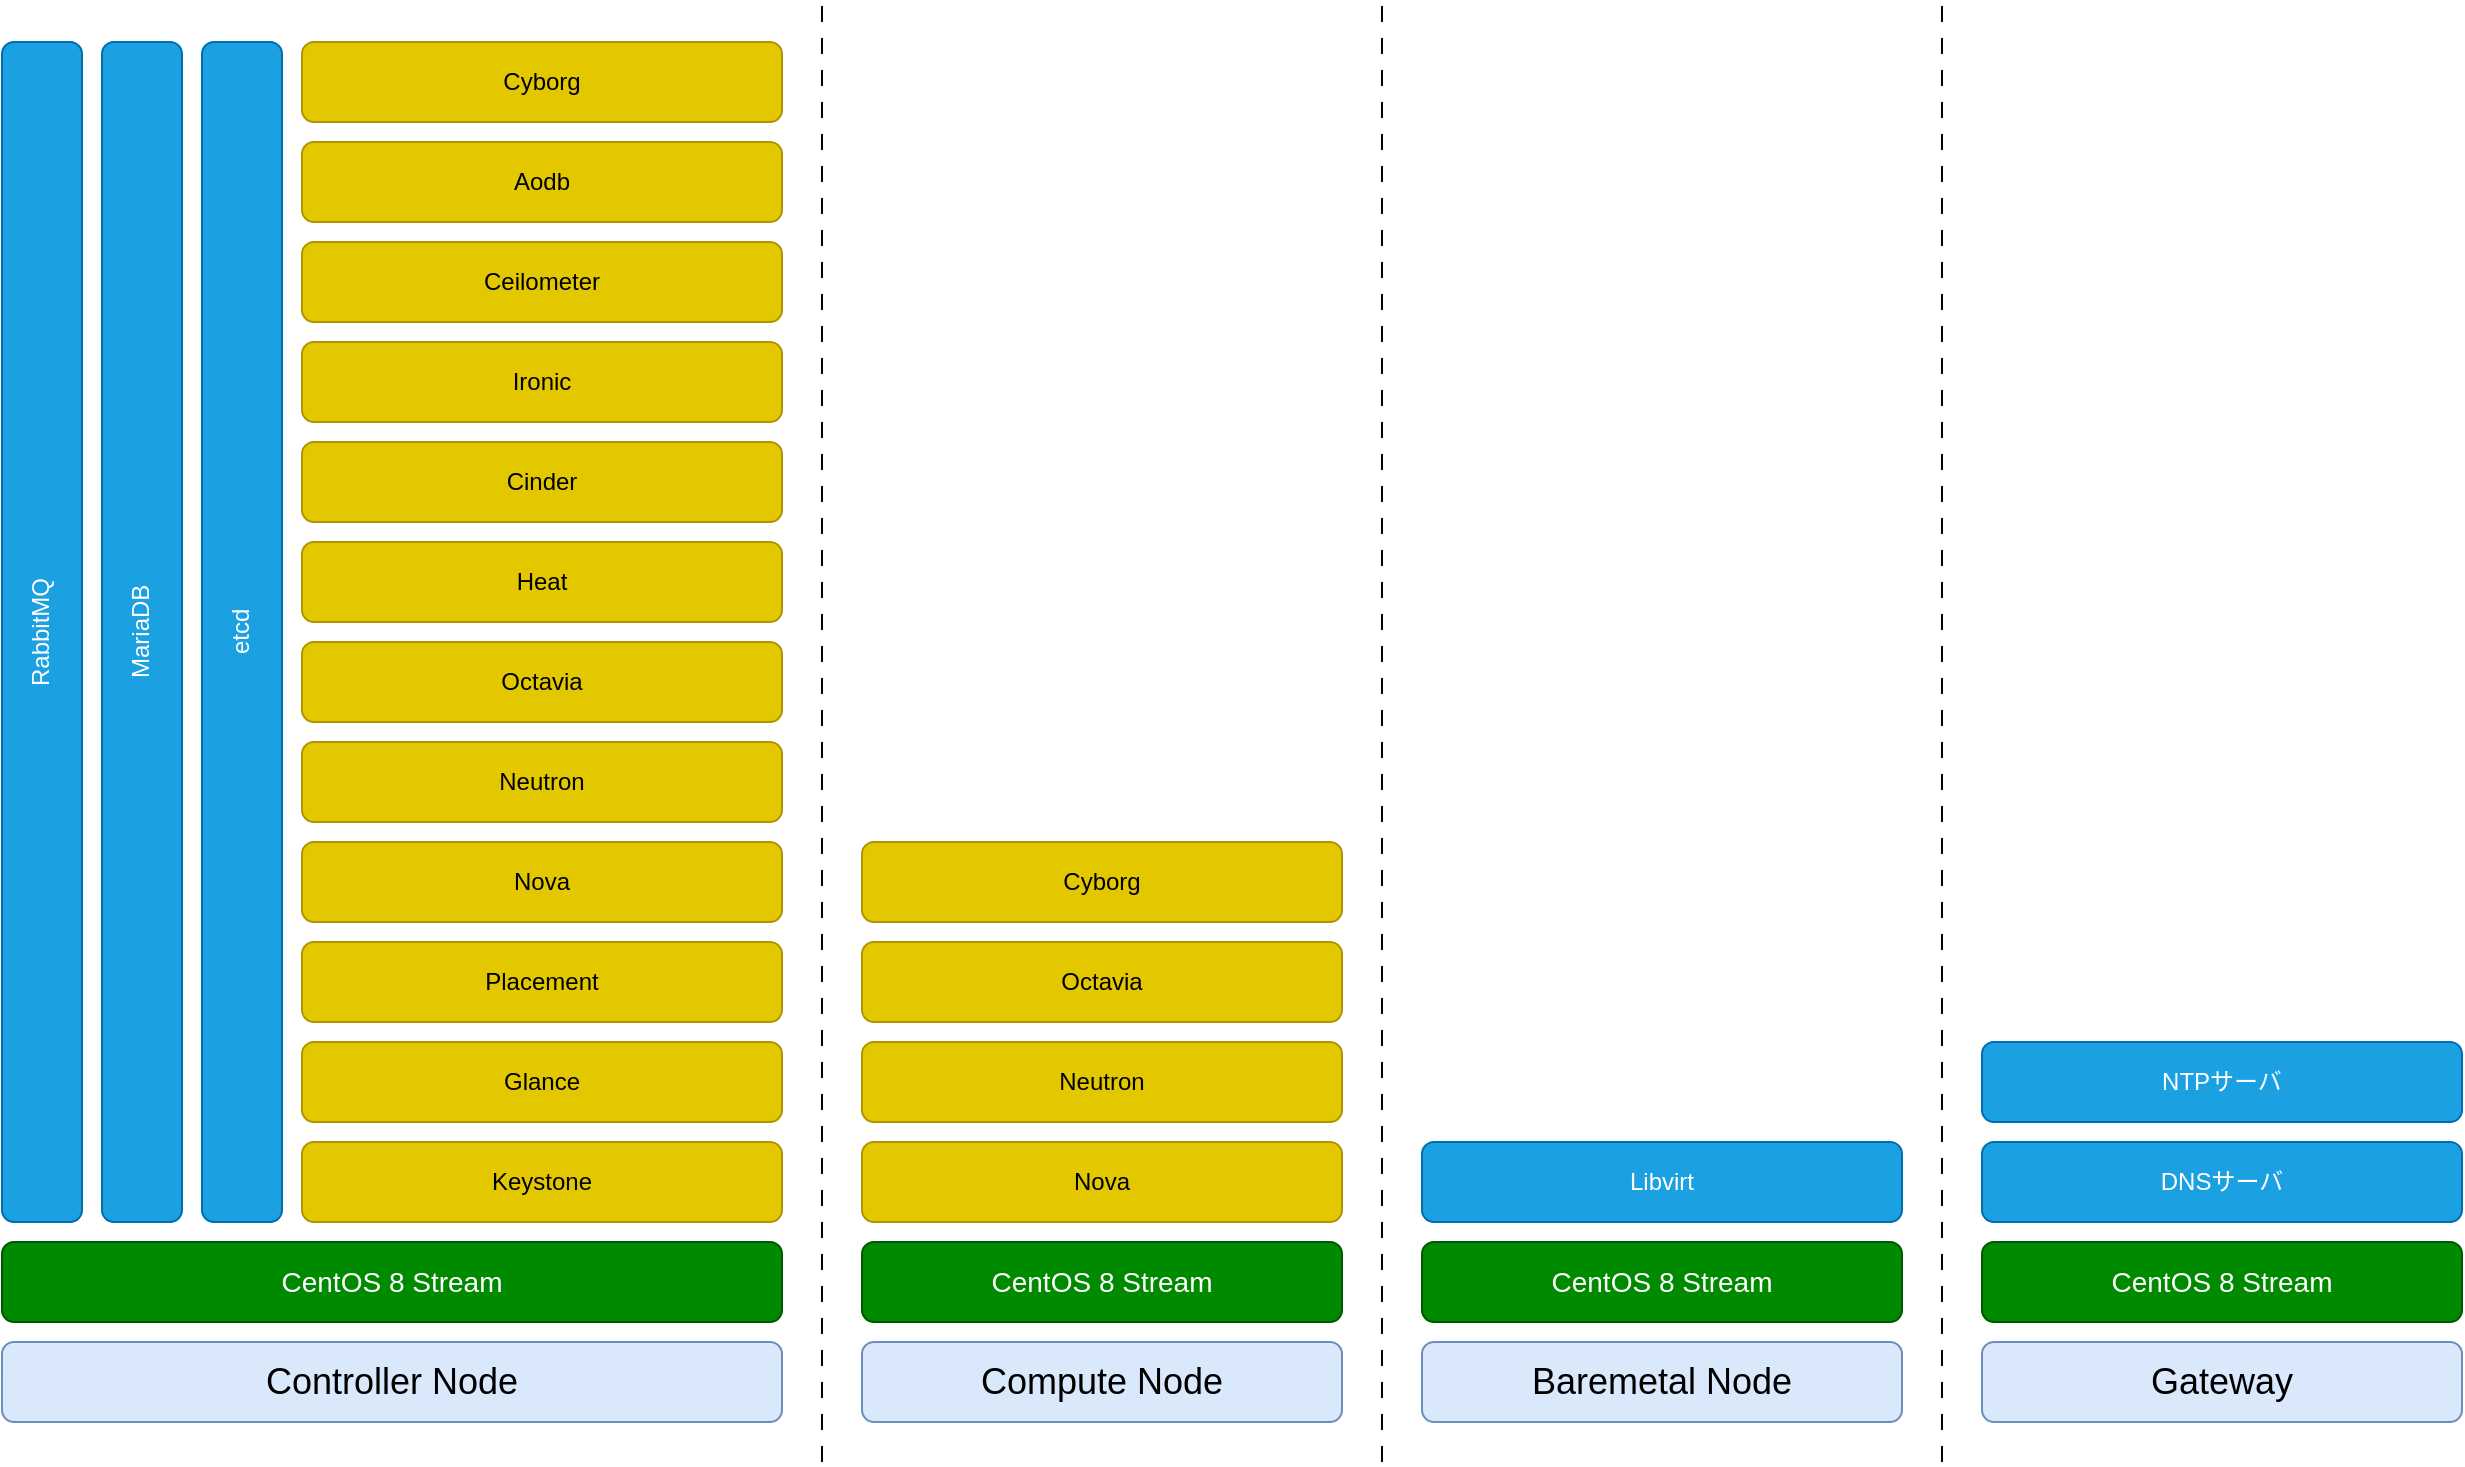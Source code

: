 <mxfile version="24.4.0" type="device">
  <diagram name="ページ1" id="6O8cq4Rfigk1k-ii5kAo">
    <mxGraphModel dx="2226" dy="1904" grid="1" gridSize="10" guides="1" tooltips="1" connect="1" arrows="1" fold="1" page="1" pageScale="1" pageWidth="827" pageHeight="1169" math="0" shadow="0">
      <root>
        <mxCell id="0" />
        <object label="ソフトウェア" id="ExSx5SIZApUU_Iw7rpWn-6">
          <mxCell style="locked=1;" parent="0" />
        </object>
        <mxCell id="ExSx5SIZApUU_Iw7rpWn-7" value="&lt;font style=&quot;font-size: 18px;&quot;&gt;Controller Node&lt;/font&gt;" style="rounded=1;whiteSpace=wrap;html=1;fillColor=#dae8fc;strokeColor=#6c8ebf;" parent="ExSx5SIZApUU_Iw7rpWn-6" vertex="1">
          <mxGeometry x="-550" y="120" width="390" height="40" as="geometry" />
        </mxCell>
        <mxCell id="ExSx5SIZApUU_Iw7rpWn-8" value="&lt;font style=&quot;font-size: 18px;&quot;&gt;Baremetal Node&lt;/font&gt;" style="rounded=1;whiteSpace=wrap;html=1;fillColor=#dae8fc;strokeColor=#6c8ebf;" parent="ExSx5SIZApUU_Iw7rpWn-6" vertex="1">
          <mxGeometry x="160" y="120" width="240" height="40" as="geometry" />
        </mxCell>
        <mxCell id="ExSx5SIZApUU_Iw7rpWn-9" value="&lt;div style=&quot;font-size: 18px;&quot;&gt;&lt;font style=&quot;font-size: 18px;&quot;&gt;Gateway&lt;/font&gt;&lt;/div&gt;" style="rounded=1;whiteSpace=wrap;html=1;fillColor=#dae8fc;strokeColor=#6c8ebf;" parent="ExSx5SIZApUU_Iw7rpWn-6" vertex="1">
          <mxGeometry x="440" y="120" width="240" height="40" as="geometry" />
        </mxCell>
        <mxCell id="ExSx5SIZApUU_Iw7rpWn-39" value="&lt;font style=&quot;font-size: 14px;&quot;&gt;CentOS 8 Stream&lt;/font&gt;" style="rounded=1;whiteSpace=wrap;html=1;fillColor=#008a00;strokeColor=#005700;fontColor=#ffffff;" parent="ExSx5SIZApUU_Iw7rpWn-6" vertex="1">
          <mxGeometry x="440" y="70" width="240" height="40" as="geometry" />
        </mxCell>
        <mxCell id="ExSx5SIZApUU_Iw7rpWn-40" value="&lt;font style=&quot;font-size: 14px;&quot;&gt;CentOS 8 Stream&lt;/font&gt;" style="rounded=1;whiteSpace=wrap;html=1;fillColor=#008a00;strokeColor=#005700;fontColor=#ffffff;" parent="ExSx5SIZApUU_Iw7rpWn-6" vertex="1">
          <mxGeometry x="160" y="70" width="240" height="40" as="geometry" />
        </mxCell>
        <mxCell id="ExSx5SIZApUU_Iw7rpWn-41" value="&lt;font style=&quot;font-size: 14px;&quot;&gt;CentOS 8 Stream&lt;/font&gt;" style="rounded=1;whiteSpace=wrap;html=1;fillColor=#008a00;strokeColor=#005700;fontColor=#ffffff;" parent="ExSx5SIZApUU_Iw7rpWn-6" vertex="1">
          <mxGeometry x="-550" y="70" width="390" height="40" as="geometry" />
        </mxCell>
        <mxCell id="ExSx5SIZApUU_Iw7rpWn-43" value="&lt;div&gt;DNSサーバ&lt;/div&gt;" style="rounded=1;whiteSpace=wrap;html=1;fillColor=#1ba1e2;strokeColor=#006EAF;fontColor=#ffffff;" parent="ExSx5SIZApUU_Iw7rpWn-6" vertex="1">
          <mxGeometry x="440" y="20" width="240" height="40" as="geometry" />
        </mxCell>
        <mxCell id="ExSx5SIZApUU_Iw7rpWn-44" value="NTPサーバ" style="rounded=1;whiteSpace=wrap;html=1;fillColor=#1ba1e2;strokeColor=#006EAF;fontColor=#ffffff;" parent="ExSx5SIZApUU_Iw7rpWn-6" vertex="1">
          <mxGeometry x="440" y="-30" width="240" height="40" as="geometry" />
        </mxCell>
        <mxCell id="ExSx5SIZApUU_Iw7rpWn-46" value="Keystone" style="rounded=1;whiteSpace=wrap;html=1;fillColor=#e3c800;strokeColor=#B09500;fontColor=#000000;" parent="ExSx5SIZApUU_Iw7rpWn-6" vertex="1">
          <mxGeometry x="-400" y="20" width="240" height="40" as="geometry" />
        </mxCell>
        <mxCell id="ExSx5SIZApUU_Iw7rpWn-49" value="RabbitMQ" style="rounded=1;whiteSpace=wrap;html=1;fillColor=#1ba1e2;strokeColor=#006EAF;direction=north;textDirection=vertical-rl;rotation=-180;fontColor=#ffffff;" parent="ExSx5SIZApUU_Iw7rpWn-6" vertex="1">
          <mxGeometry x="-550" y="-530" width="40" height="590" as="geometry" />
        </mxCell>
        <mxCell id="ExSx5SIZApUU_Iw7rpWn-51" value="MariaDB" style="rounded=1;whiteSpace=wrap;html=1;fillColor=#1ba1e2;strokeColor=#006EAF;direction=north;textDirection=vertical-rl;rotation=-180;fontColor=#ffffff;" parent="ExSx5SIZApUU_Iw7rpWn-6" vertex="1">
          <mxGeometry x="-500" y="-530" width="40" height="590" as="geometry" />
        </mxCell>
        <mxCell id="ExSx5SIZApUU_Iw7rpWn-52" value="etcd" style="rounded=1;whiteSpace=wrap;html=1;fillColor=#1ba1e2;strokeColor=#006EAF;direction=north;textDirection=vertical-rl;rotation=-180;fontColor=#ffffff;" parent="ExSx5SIZApUU_Iw7rpWn-6" vertex="1">
          <mxGeometry x="-450" y="-530" width="40" height="590" as="geometry" />
        </mxCell>
        <mxCell id="ExSx5SIZApUU_Iw7rpWn-54" value="Glance" style="rounded=1;whiteSpace=wrap;html=1;fillColor=#e3c800;strokeColor=#B09500;fontColor=#000000;" parent="ExSx5SIZApUU_Iw7rpWn-6" vertex="1">
          <mxGeometry x="-400" y="-30" width="240" height="40" as="geometry" />
        </mxCell>
        <mxCell id="ExSx5SIZApUU_Iw7rpWn-55" value="Placement" style="rounded=1;whiteSpace=wrap;html=1;fillColor=#e3c800;strokeColor=#B09500;fontColor=#000000;" parent="ExSx5SIZApUU_Iw7rpWn-6" vertex="1">
          <mxGeometry x="-400" y="-80" width="240" height="40" as="geometry" />
        </mxCell>
        <mxCell id="ExSx5SIZApUU_Iw7rpWn-56" value="Nova" style="rounded=1;whiteSpace=wrap;html=1;fillColor=#e3c800;strokeColor=#B09500;fontColor=#000000;" parent="ExSx5SIZApUU_Iw7rpWn-6" vertex="1">
          <mxGeometry x="-400" y="-130" width="240" height="40" as="geometry" />
        </mxCell>
        <mxCell id="ExSx5SIZApUU_Iw7rpWn-58" value="Neutron" style="rounded=1;whiteSpace=wrap;html=1;fillColor=#e3c800;strokeColor=#B09500;fontColor=#000000;" parent="ExSx5SIZApUU_Iw7rpWn-6" vertex="1">
          <mxGeometry x="-400" y="-180" width="240" height="40" as="geometry" />
        </mxCell>
        <mxCell id="ExSx5SIZApUU_Iw7rpWn-60" value="" style="endArrow=none;html=1;rounded=0;dashed=1;dashPattern=8 8;" parent="ExSx5SIZApUU_Iw7rpWn-6" edge="1">
          <mxGeometry width="50" height="50" relative="1" as="geometry">
            <mxPoint x="420" y="180" as="sourcePoint" />
            <mxPoint x="420" y="-550" as="targetPoint" />
          </mxGeometry>
        </mxCell>
        <mxCell id="ExSx5SIZApUU_Iw7rpWn-61" value="" style="endArrow=none;html=1;rounded=0;dashed=1;dashPattern=8 8;" parent="ExSx5SIZApUU_Iw7rpWn-6" edge="1">
          <mxGeometry width="50" height="50" relative="1" as="geometry">
            <mxPoint x="140" y="180" as="sourcePoint" />
            <mxPoint x="140" y="-550" as="targetPoint" />
          </mxGeometry>
        </mxCell>
        <mxCell id="cqkGdE5jOxsWHkqsSoji-1" value="Octavia" style="rounded=1;whiteSpace=wrap;html=1;fillColor=#e3c800;strokeColor=#B09500;fontColor=#000000;" parent="ExSx5SIZApUU_Iw7rpWn-6" vertex="1">
          <mxGeometry x="-400" y="-230" width="240" height="40" as="geometry" />
        </mxCell>
        <mxCell id="nfMndtaqAt7SIkyzc18q-0" value="Heat" style="rounded=1;whiteSpace=wrap;html=1;fillColor=#e3c800;strokeColor=#B09500;fontColor=#000000;" parent="ExSx5SIZApUU_Iw7rpWn-6" vertex="1">
          <mxGeometry x="-400" y="-280" width="240" height="40" as="geometry" />
        </mxCell>
        <mxCell id="UXSxnWDJ8inHhZq6t_YR-0" value="Cinder" style="rounded=1;whiteSpace=wrap;html=1;fillColor=#e3c800;strokeColor=#B09500;fontColor=#000000;" parent="ExSx5SIZApUU_Iw7rpWn-6" vertex="1">
          <mxGeometry x="-400" y="-330" width="240" height="40" as="geometry" />
        </mxCell>
        <mxCell id="FE9gcxEgiFbbb8fEMV-Z-0" value="" style="endArrow=none;html=1;rounded=0;dashed=1;dashPattern=8 8;" parent="ExSx5SIZApUU_Iw7rpWn-6" edge="1">
          <mxGeometry width="50" height="50" relative="1" as="geometry">
            <mxPoint x="-140" y="180" as="sourcePoint" />
            <mxPoint x="-140" y="-550" as="targetPoint" />
          </mxGeometry>
        </mxCell>
        <mxCell id="FE9gcxEgiFbbb8fEMV-Z-1" value="&lt;font style=&quot;font-size: 18px;&quot;&gt;Compute Node&lt;/font&gt;" style="rounded=1;whiteSpace=wrap;html=1;fillColor=#dae8fc;strokeColor=#6c8ebf;" parent="ExSx5SIZApUU_Iw7rpWn-6" vertex="1">
          <mxGeometry x="-120" y="120" width="240" height="40" as="geometry" />
        </mxCell>
        <mxCell id="FE9gcxEgiFbbb8fEMV-Z-2" value="&lt;font style=&quot;font-size: 14px;&quot;&gt;CentOS 8 Stream&lt;/font&gt;" style="rounded=1;whiteSpace=wrap;html=1;fillColor=#008a00;strokeColor=#005700;fontColor=#ffffff;" parent="ExSx5SIZApUU_Iw7rpWn-6" vertex="1">
          <mxGeometry x="-120" y="70" width="240" height="40" as="geometry" />
        </mxCell>
        <mxCell id="FE9gcxEgiFbbb8fEMV-Z-3" value="Nova" style="rounded=1;whiteSpace=wrap;html=1;fillColor=#e3c800;strokeColor=#B09500;fontColor=#000000;" parent="ExSx5SIZApUU_Iw7rpWn-6" vertex="1">
          <mxGeometry x="-120" y="20" width="240" height="40" as="geometry" />
        </mxCell>
        <mxCell id="FE9gcxEgiFbbb8fEMV-Z-4" value="Neutron" style="rounded=1;whiteSpace=wrap;html=1;fillColor=#e3c800;strokeColor=#B09500;fontColor=#000000;" parent="ExSx5SIZApUU_Iw7rpWn-6" vertex="1">
          <mxGeometry x="-120" y="-30" width="240" height="40" as="geometry" />
        </mxCell>
        <mxCell id="FE9gcxEgiFbbb8fEMV-Z-5" value="Octavia" style="rounded=1;whiteSpace=wrap;html=1;fillColor=#e3c800;strokeColor=#B09500;fontColor=#000000;" parent="ExSx5SIZApUU_Iw7rpWn-6" vertex="1">
          <mxGeometry x="-120" y="-80" width="240" height="40" as="geometry" />
        </mxCell>
        <mxCell id="FE9gcxEgiFbbb8fEMV-Z-6" value="Libvirt" style="rounded=1;whiteSpace=wrap;html=1;fillColor=#1ba1e2;strokeColor=#006EAF;fontColor=#ffffff;" parent="ExSx5SIZApUU_Iw7rpWn-6" vertex="1">
          <mxGeometry x="160" y="20" width="240" height="40" as="geometry" />
        </mxCell>
        <mxCell id="Rg1cLYUm3Q4XtJa6wtt7-0" value="Ironic" style="rounded=1;whiteSpace=wrap;html=1;fillColor=#e3c800;strokeColor=#B09500;fontColor=#000000;" parent="ExSx5SIZApUU_Iw7rpWn-6" vertex="1">
          <mxGeometry x="-400" y="-380" width="240" height="40" as="geometry" />
        </mxCell>
        <mxCell id="03kAmSWon8uzNt5A-gDy-0" value="Ceilometer" style="rounded=1;whiteSpace=wrap;html=1;fillColor=#e3c800;strokeColor=#B09500;fontColor=#000000;" vertex="1" parent="ExSx5SIZApUU_Iw7rpWn-6">
          <mxGeometry x="-400" y="-430" width="240" height="40" as="geometry" />
        </mxCell>
        <mxCell id="03kAmSWon8uzNt5A-gDy-1" value="Aodb" style="rounded=1;whiteSpace=wrap;html=1;fillColor=#e3c800;strokeColor=#B09500;fontColor=#000000;" vertex="1" parent="ExSx5SIZApUU_Iw7rpWn-6">
          <mxGeometry x="-400" y="-480" width="240" height="40" as="geometry" />
        </mxCell>
        <mxCell id="03kAmSWon8uzNt5A-gDy-2" value="Cyborg" style="rounded=1;whiteSpace=wrap;html=1;fillColor=#e3c800;strokeColor=#B09500;fontColor=#000000;" vertex="1" parent="ExSx5SIZApUU_Iw7rpWn-6">
          <mxGeometry x="-120" y="-130" width="240" height="40" as="geometry" />
        </mxCell>
        <mxCell id="03kAmSWon8uzNt5A-gDy-3" value="Cyborg" style="rounded=1;whiteSpace=wrap;html=1;fillColor=#e3c800;strokeColor=#B09500;fontColor=#000000;" vertex="1" parent="ExSx5SIZApUU_Iw7rpWn-6">
          <mxGeometry x="-400" y="-530" width="240" height="40" as="geometry" />
        </mxCell>
      </root>
    </mxGraphModel>
  </diagram>
</mxfile>
